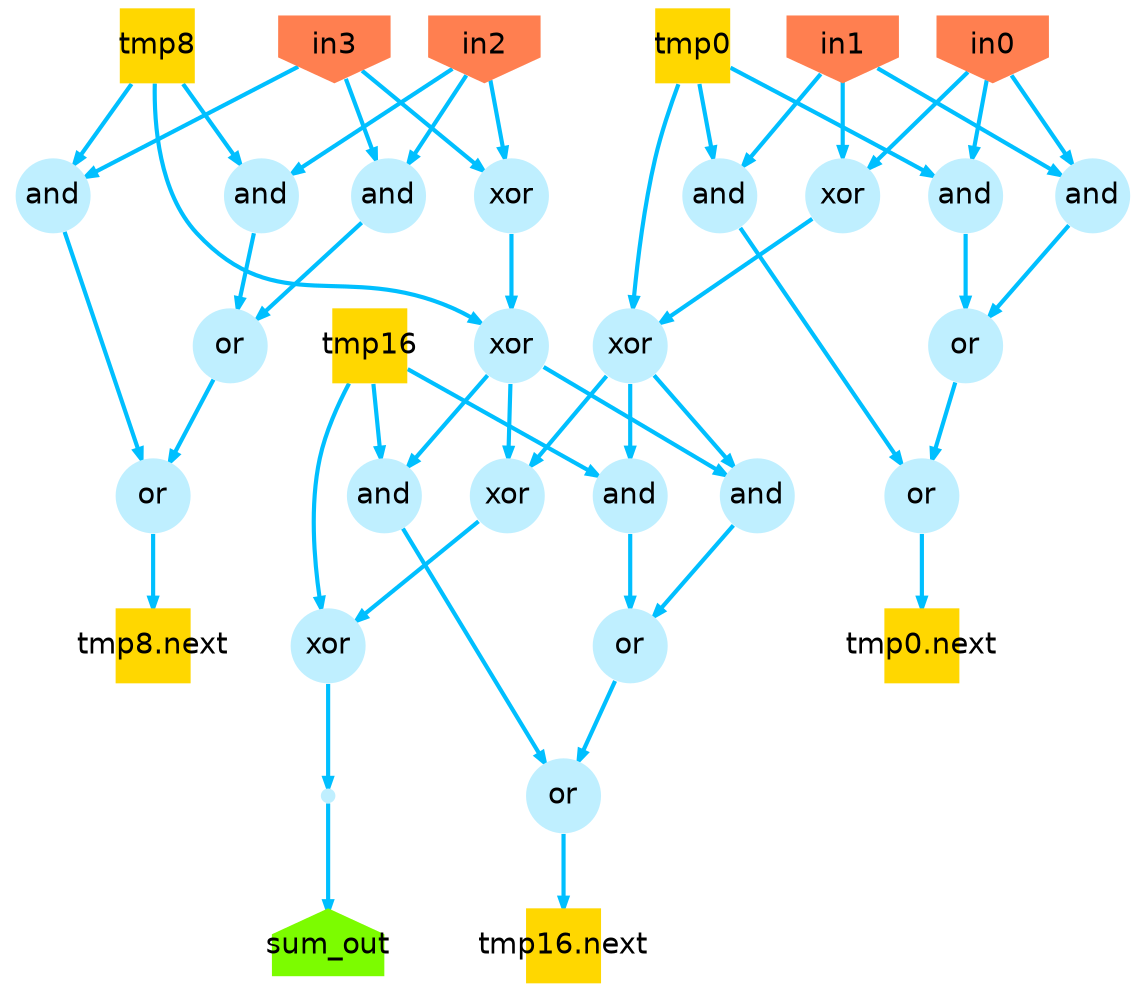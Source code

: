 digraph g {
    graph [splines="spline", outputorder="edgesfirst"];
    node [shape=circle, style=filled, fillcolor=lightblue1,
        fontcolor=black, fontname=helvetica, penwidth=0,
        fixedsize=shape];
    edge [labelfloat=false, penwidth=2, color=deepskyblue, arrowsize=.5];
    n0 [label="in0", shape=invhouse, fillcolor=coral];
    n1 [label="in1", shape=invhouse, fillcolor=coral];
    n2 [label="in2", shape=invhouse, fillcolor=coral];
    n3 [label="in3", shape=invhouse, fillcolor=coral];
    n4 [label="", height=.1, width=.1];
    n5 [label="sum_out", shape=house, fillcolor=lawngreen];
    n6 [label="tmp0.next", shape=square, fillcolor=gold];
    n7 [label="tmp0", shape=square, fillcolor=gold];
    n8 [label="xor"];
    n9 [label="xor"];
    n10 [label="and"];
    n11 [label="and"];
    n12 [label="or"];
    n13 [label="and"];
    n14 [label="or"];
    n15 [label="tmp8.next", shape=square, fillcolor=gold];
    n16 [label="tmp8", shape=square, fillcolor=gold];
    n17 [label="xor"];
    n18 [label="xor"];
    n19 [label="and"];
    n20 [label="and"];
    n21 [label="or"];
    n22 [label="and"];
    n23 [label="or"];
    n24 [label="tmp16.next", shape=square, fillcolor=gold];
    n25 [label="tmp16", shape=square, fillcolor=gold];
    n26 [label="xor"];
    n27 [label="xor"];
    n28 [label="and"];
    n29 [label="and"];
    n30 [label="or"];
    n31 [label="and"];
    n32 [label="or"];
    n0 -> n8 [label="", penwidth="2", arrowhead="normal"];
    n0 -> n10 [label="", penwidth="2", arrowhead="normal"];
    n0 -> n11 [label="", penwidth="2", arrowhead="normal"];
    n1 -> n8 [label="", penwidth="2", arrowhead="normal"];
    n1 -> n10 [label="", penwidth="2", arrowhead="normal"];
    n1 -> n13 [label="", penwidth="2", arrowhead="normal"];
    n2 -> n17 [label="", penwidth="2", arrowhead="normal"];
    n2 -> n19 [label="", penwidth="2", arrowhead="normal"];
    n2 -> n20 [label="", penwidth="2", arrowhead="normal"];
    n3 -> n17 [label="", penwidth="2", arrowhead="normal"];
    n3 -> n19 [label="", penwidth="2", arrowhead="normal"];
    n3 -> n22 [label="", penwidth="2", arrowhead="normal"];
    n4 -> n5 [label="", penwidth="2", arrowhead="normal"];
    n7 -> n9 [label="", penwidth="2", arrowhead="normal"];
    n7 -> n11 [label="", penwidth="2", arrowhead="normal"];
    n7 -> n13 [label="", penwidth="2", arrowhead="normal"];
    n8 -> n9 [label="", penwidth="2", arrowhead="normal"];
    n9 -> n26 [label="", penwidth="2", arrowhead="normal"];
    n9 -> n28 [label="", penwidth="2", arrowhead="normal"];
    n9 -> n29 [label="", penwidth="2", arrowhead="normal"];
    n10 -> n12 [label="", penwidth="2", arrowhead="normal"];
    n11 -> n12 [label="", penwidth="2", arrowhead="normal"];
    n12 -> n14 [label="", penwidth="2", arrowhead="normal"];
    n13 -> n14 [label="", penwidth="2", arrowhead="normal"];
    n14 -> n6 [label="", penwidth="2", arrowhead="normal"];
    n16 -> n18 [label="", penwidth="2", arrowhead="normal"];
    n16 -> n20 [label="", penwidth="2", arrowhead="normal"];
    n16 -> n22 [label="", penwidth="2", arrowhead="normal"];
    n17 -> n18 [label="", penwidth="2", arrowhead="normal"];
    n18 -> n26 [label="", penwidth="2", arrowhead="normal"];
    n18 -> n28 [label="", penwidth="2", arrowhead="normal"];
    n18 -> n31 [label="", penwidth="2", arrowhead="normal"];
    n19 -> n21 [label="", penwidth="2", arrowhead="normal"];
    n20 -> n21 [label="", penwidth="2", arrowhead="normal"];
    n21 -> n23 [label="", penwidth="2", arrowhead="normal"];
    n22 -> n23 [label="", penwidth="2", arrowhead="normal"];
    n23 -> n15 [label="", penwidth="2", arrowhead="normal"];
    n25 -> n27 [label="", penwidth="2", arrowhead="normal"];
    n25 -> n29 [label="", penwidth="2", arrowhead="normal"];
    n25 -> n31 [label="", penwidth="2", arrowhead="normal"];
    n26 -> n27 [label="", penwidth="2", arrowhead="normal"];
    n27 -> n4 [label="", penwidth="2", arrowhead="normal"];
    n28 -> n30 [label="", penwidth="2", arrowhead="normal"];
    n29 -> n30 [label="", penwidth="2", arrowhead="normal"];
    n30 -> n32 [label="", penwidth="2", arrowhead="normal"];
    n31 -> n32 [label="", penwidth="2", arrowhead="normal"];
    n32 -> n24 [label="", penwidth="2", arrowhead="normal"];
}

